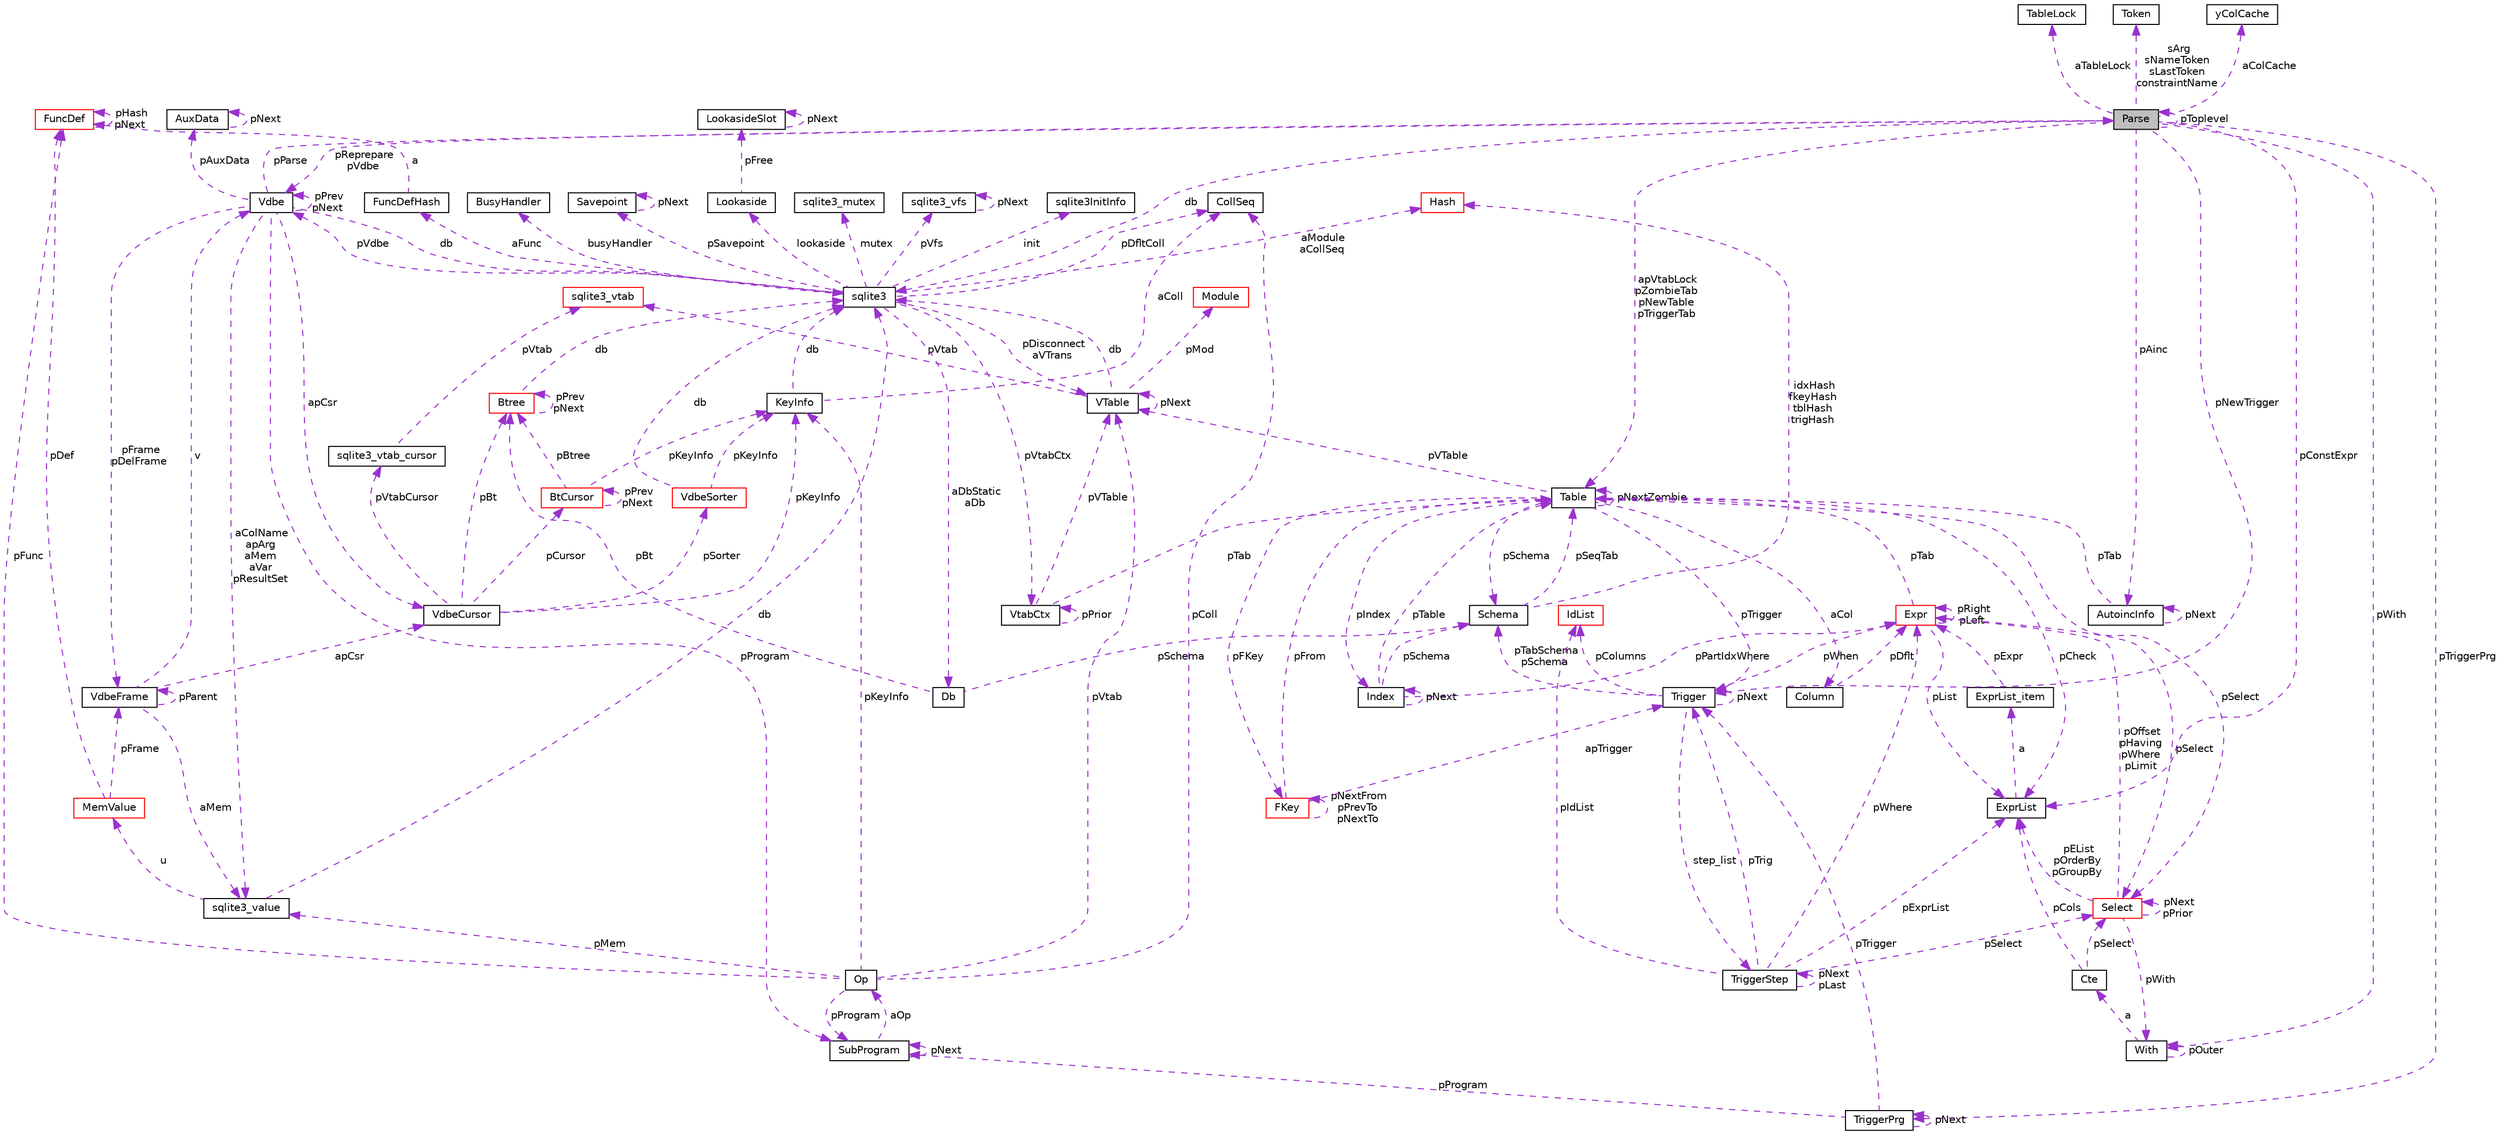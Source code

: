 digraph "Parse"
{
  edge [fontname="Helvetica",fontsize="10",labelfontname="Helvetica",labelfontsize="10"];
  node [fontname="Helvetica",fontsize="10",shape=record];
  Node1 [label="Parse",height=0.2,width=0.4,color="black", fillcolor="grey75", style="filled", fontcolor="black"];
  Node2 -> Node1 [dir="back",color="darkorchid3",fontsize="10",style="dashed",label=" pReprepare\npVdbe" ,fontname="Helvetica"];
  Node2 [label="Vdbe",height=0.2,width=0.4,color="black", fillcolor="white", style="filled",URL="$struct_vdbe.html"];
  Node2 -> Node2 [dir="back",color="darkorchid3",fontsize="10",style="dashed",label=" pPrev\npNext" ,fontname="Helvetica"];
  Node3 -> Node2 [dir="back",color="darkorchid3",fontsize="10",style="dashed",label=" aColName\napArg\naMem\naVar\npResultSet" ,fontname="Helvetica"];
  Node3 [label="sqlite3_value",height=0.2,width=0.4,color="black", fillcolor="white", style="filled",URL="$struct_mem.html"];
  Node4 -> Node3 [dir="back",color="darkorchid3",fontsize="10",style="dashed",label=" u" ,fontname="Helvetica"];
  Node4 [label="MemValue",height=0.2,width=0.4,color="red", fillcolor="white", style="filled",URL="$union_mem_1_1_mem_value.html"];
  Node5 -> Node4 [dir="back",color="darkorchid3",fontsize="10",style="dashed",label=" pFrame" ,fontname="Helvetica"];
  Node5 [label="VdbeFrame",height=0.2,width=0.4,color="black", fillcolor="white", style="filled",URL="$struct_vdbe_frame.html"];
  Node3 -> Node5 [dir="back",color="darkorchid3",fontsize="10",style="dashed",label=" aMem" ,fontname="Helvetica"];
  Node2 -> Node5 [dir="back",color="darkorchid3",fontsize="10",style="dashed",label=" v" ,fontname="Helvetica"];
  Node5 -> Node5 [dir="back",color="darkorchid3",fontsize="10",style="dashed",label=" pParent" ,fontname="Helvetica"];
  Node6 -> Node5 [dir="back",color="darkorchid3",fontsize="10",style="dashed",label=" apCsr" ,fontname="Helvetica"];
  Node6 [label="VdbeCursor",height=0.2,width=0.4,color="black", fillcolor="white", style="filled",URL="$struct_vdbe_cursor.html"];
  Node7 -> Node6 [dir="back",color="darkorchid3",fontsize="10",style="dashed",label=" pCursor" ,fontname="Helvetica"];
  Node7 [label="BtCursor",height=0.2,width=0.4,color="red", fillcolor="white", style="filled",URL="$struct_bt_cursor.html"];
  Node7 -> Node7 [dir="back",color="darkorchid3",fontsize="10",style="dashed",label=" pPrev\npNext" ,fontname="Helvetica"];
  Node8 -> Node7 [dir="back",color="darkorchid3",fontsize="10",style="dashed",label=" pKeyInfo" ,fontname="Helvetica"];
  Node8 [label="KeyInfo",height=0.2,width=0.4,color="black", fillcolor="white", style="filled",URL="$struct_key_info.html"];
  Node9 -> Node8 [dir="back",color="darkorchid3",fontsize="10",style="dashed",label=" db" ,fontname="Helvetica"];
  Node9 [label="sqlite3",height=0.2,width=0.4,color="black", fillcolor="white", style="filled",URL="$structsqlite3.html"];
  Node2 -> Node9 [dir="back",color="darkorchid3",fontsize="10",style="dashed",label=" pVdbe" ,fontname="Helvetica"];
  Node10 -> Node9 [dir="back",color="darkorchid3",fontsize="10",style="dashed",label=" pSavepoint" ,fontname="Helvetica"];
  Node10 [label="Savepoint",height=0.2,width=0.4,color="black", fillcolor="white", style="filled",URL="$struct_savepoint.html"];
  Node10 -> Node10 [dir="back",color="darkorchid3",fontsize="10",style="dashed",label=" pNext" ,fontname="Helvetica"];
  Node11 -> Node9 [dir="back",color="darkorchid3",fontsize="10",style="dashed",label=" aFunc" ,fontname="Helvetica"];
  Node11 [label="FuncDefHash",height=0.2,width=0.4,color="black", fillcolor="white", style="filled",URL="$struct_func_def_hash.html"];
  Node12 -> Node11 [dir="back",color="darkorchid3",fontsize="10",style="dashed",label=" a" ,fontname="Helvetica"];
  Node12 [label="FuncDef",height=0.2,width=0.4,color="red", fillcolor="white", style="filled",URL="$struct_func_def.html"];
  Node12 -> Node12 [dir="back",color="darkorchid3",fontsize="10",style="dashed",label=" pHash\npNext" ,fontname="Helvetica"];
  Node13 -> Node9 [dir="back",color="darkorchid3",fontsize="10",style="dashed",label=" lookaside" ,fontname="Helvetica"];
  Node13 [label="Lookaside",height=0.2,width=0.4,color="black", fillcolor="white", style="filled",URL="$struct_lookaside.html"];
  Node14 -> Node13 [dir="back",color="darkorchid3",fontsize="10",style="dashed",label=" pFree" ,fontname="Helvetica"];
  Node14 [label="LookasideSlot",height=0.2,width=0.4,color="black", fillcolor="white", style="filled",URL="$struct_lookaside_slot.html"];
  Node14 -> Node14 [dir="back",color="darkorchid3",fontsize="10",style="dashed",label=" pNext" ,fontname="Helvetica"];
  Node15 -> Node9 [dir="back",color="darkorchid3",fontsize="10",style="dashed",label=" mutex" ,fontname="Helvetica"];
  Node15 [label="sqlite3_mutex",height=0.2,width=0.4,color="black", fillcolor="white", style="filled",URL="$structsqlite3__mutex.html"];
  Node16 -> Node9 [dir="back",color="darkorchid3",fontsize="10",style="dashed",label=" pVfs" ,fontname="Helvetica"];
  Node16 [label="sqlite3_vfs",height=0.2,width=0.4,color="black", fillcolor="white", style="filled",URL="$structsqlite3__vfs.html"];
  Node16 -> Node16 [dir="back",color="darkorchid3",fontsize="10",style="dashed",label=" pNext" ,fontname="Helvetica"];
  Node17 -> Node9 [dir="back",color="darkorchid3",fontsize="10",style="dashed",label=" init" ,fontname="Helvetica"];
  Node17 [label="sqlite3InitInfo",height=0.2,width=0.4,color="black", fillcolor="white", style="filled",URL="$structsqlite3_1_1sqlite3_init_info.html"];
  Node18 -> Node9 [dir="back",color="darkorchid3",fontsize="10",style="dashed",label=" busyHandler" ,fontname="Helvetica"];
  Node18 [label="BusyHandler",height=0.2,width=0.4,color="black", fillcolor="white", style="filled",URL="$struct_busy_handler.html"];
  Node19 -> Node9 [dir="back",color="darkorchid3",fontsize="10",style="dashed",label=" pVtabCtx" ,fontname="Helvetica"];
  Node19 [label="VtabCtx",height=0.2,width=0.4,color="black", fillcolor="white", style="filled",URL="$struct_vtab_ctx.html"];
  Node19 -> Node19 [dir="back",color="darkorchid3",fontsize="10",style="dashed",label=" pPrior" ,fontname="Helvetica"];
  Node20 -> Node19 [dir="back",color="darkorchid3",fontsize="10",style="dashed",label=" pVTable" ,fontname="Helvetica"];
  Node20 [label="VTable",height=0.2,width=0.4,color="black", fillcolor="white", style="filled",URL="$struct_v_table.html"];
  Node9 -> Node20 [dir="back",color="darkorchid3",fontsize="10",style="dashed",label=" db" ,fontname="Helvetica"];
  Node20 -> Node20 [dir="back",color="darkorchid3",fontsize="10",style="dashed",label=" pNext" ,fontname="Helvetica"];
  Node21 -> Node20 [dir="back",color="darkorchid3",fontsize="10",style="dashed",label=" pMod" ,fontname="Helvetica"];
  Node21 [label="Module",height=0.2,width=0.4,color="red", fillcolor="white", style="filled",URL="$struct_module.html"];
  Node22 -> Node20 [dir="back",color="darkorchid3",fontsize="10",style="dashed",label=" pVtab" ,fontname="Helvetica"];
  Node22 [label="sqlite3_vtab",height=0.2,width=0.4,color="red", fillcolor="white", style="filled",URL="$structsqlite3__vtab.html"];
  Node23 -> Node19 [dir="back",color="darkorchid3",fontsize="10",style="dashed",label=" pTab" ,fontname="Helvetica"];
  Node23 [label="Table",height=0.2,width=0.4,color="black", fillcolor="white", style="filled",URL="$struct_table.html"];
  Node24 -> Node23 [dir="back",color="darkorchid3",fontsize="10",style="dashed",label=" pSchema" ,fontname="Helvetica"];
  Node24 [label="Schema",height=0.2,width=0.4,color="black", fillcolor="white", style="filled",URL="$struct_schema.html"];
  Node23 -> Node24 [dir="back",color="darkorchid3",fontsize="10",style="dashed",label=" pSeqTab" ,fontname="Helvetica"];
  Node25 -> Node24 [dir="back",color="darkorchid3",fontsize="10",style="dashed",label=" idxHash\nfkeyHash\ntblHash\ntrigHash" ,fontname="Helvetica"];
  Node25 [label="Hash",height=0.2,width=0.4,color="red", fillcolor="white", style="filled",URL="$struct_hash.html"];
  Node26 -> Node23 [dir="back",color="darkorchid3",fontsize="10",style="dashed",label=" aCol" ,fontname="Helvetica"];
  Node26 [label="Column",height=0.2,width=0.4,color="black", fillcolor="white", style="filled",URL="$struct_column.html"];
  Node27 -> Node26 [dir="back",color="darkorchid3",fontsize="10",style="dashed",label=" pDflt" ,fontname="Helvetica"];
  Node27 [label="Expr",height=0.2,width=0.4,color="red", fillcolor="white", style="filled",URL="$struct_expr.html"];
  Node27 -> Node27 [dir="back",color="darkorchid3",fontsize="10",style="dashed",label=" pRight\npLeft" ,fontname="Helvetica"];
  Node23 -> Node27 [dir="back",color="darkorchid3",fontsize="10",style="dashed",label=" pTab" ,fontname="Helvetica"];
  Node28 -> Node27 [dir="back",color="darkorchid3",fontsize="10",style="dashed",label=" pSelect" ,fontname="Helvetica"];
  Node28 [label="Select",height=0.2,width=0.4,color="red", fillcolor="white", style="filled",URL="$struct_select.html"];
  Node27 -> Node28 [dir="back",color="darkorchid3",fontsize="10",style="dashed",label=" pOffset\npHaving\npWhere\npLimit" ,fontname="Helvetica"];
  Node29 -> Node28 [dir="back",color="darkorchid3",fontsize="10",style="dashed",label=" pWith" ,fontname="Helvetica"];
  Node29 [label="With",height=0.2,width=0.4,color="black", fillcolor="white", style="filled",URL="$struct_with.html"];
  Node30 -> Node29 [dir="back",color="darkorchid3",fontsize="10",style="dashed",label=" a" ,fontname="Helvetica"];
  Node30 [label="Cte",height=0.2,width=0.4,color="black", fillcolor="white", style="filled",URL="$struct_with_1_1_cte.html"];
  Node28 -> Node30 [dir="back",color="darkorchid3",fontsize="10",style="dashed",label=" pSelect" ,fontname="Helvetica"];
  Node31 -> Node30 [dir="back",color="darkorchid3",fontsize="10",style="dashed",label=" pCols" ,fontname="Helvetica"];
  Node31 [label="ExprList",height=0.2,width=0.4,color="black", fillcolor="white", style="filled",URL="$struct_expr_list.html"];
  Node32 -> Node31 [dir="back",color="darkorchid3",fontsize="10",style="dashed",label=" a" ,fontname="Helvetica"];
  Node32 [label="ExprList_item",height=0.2,width=0.4,color="black", fillcolor="white", style="filled",URL="$struct_expr_list_1_1_expr_list__item.html"];
  Node27 -> Node32 [dir="back",color="darkorchid3",fontsize="10",style="dashed",label=" pExpr" ,fontname="Helvetica"];
  Node29 -> Node29 [dir="back",color="darkorchid3",fontsize="10",style="dashed",label=" pOuter" ,fontname="Helvetica"];
  Node28 -> Node28 [dir="back",color="darkorchid3",fontsize="10",style="dashed",label=" pNext\npPrior" ,fontname="Helvetica"];
  Node31 -> Node28 [dir="back",color="darkorchid3",fontsize="10",style="dashed",label=" pEList\npOrderBy\npGroupBy" ,fontname="Helvetica"];
  Node31 -> Node27 [dir="back",color="darkorchid3",fontsize="10",style="dashed",label=" pList" ,fontname="Helvetica"];
  Node33 -> Node23 [dir="back",color="darkorchid3",fontsize="10",style="dashed",label=" pFKey" ,fontname="Helvetica"];
  Node33 [label="FKey",height=0.2,width=0.4,color="red", fillcolor="white", style="filled",URL="$struct_f_key.html"];
  Node33 -> Node33 [dir="back",color="darkorchid3",fontsize="10",style="dashed",label=" pNextFrom\npPrevTo\npNextTo" ,fontname="Helvetica"];
  Node23 -> Node33 [dir="back",color="darkorchid3",fontsize="10",style="dashed",label=" pFrom" ,fontname="Helvetica"];
  Node34 -> Node33 [dir="back",color="darkorchid3",fontsize="10",style="dashed",label=" apTrigger" ,fontname="Helvetica"];
  Node34 [label="Trigger",height=0.2,width=0.4,color="black", fillcolor="white", style="filled",URL="$struct_trigger.html"];
  Node35 -> Node34 [dir="back",color="darkorchid3",fontsize="10",style="dashed",label=" step_list" ,fontname="Helvetica"];
  Node35 [label="TriggerStep",height=0.2,width=0.4,color="black", fillcolor="white", style="filled",URL="$struct_trigger_step.html"];
  Node35 -> Node35 [dir="back",color="darkorchid3",fontsize="10",style="dashed",label=" pNext\npLast" ,fontname="Helvetica"];
  Node27 -> Node35 [dir="back",color="darkorchid3",fontsize="10",style="dashed",label=" pWhere" ,fontname="Helvetica"];
  Node36 -> Node35 [dir="back",color="darkorchid3",fontsize="10",style="dashed",label=" pIdList" ,fontname="Helvetica"];
  Node36 [label="IdList",height=0.2,width=0.4,color="red", fillcolor="white", style="filled",URL="$struct_id_list.html"];
  Node28 -> Node35 [dir="back",color="darkorchid3",fontsize="10",style="dashed",label=" pSelect" ,fontname="Helvetica"];
  Node34 -> Node35 [dir="back",color="darkorchid3",fontsize="10",style="dashed",label=" pTrig" ,fontname="Helvetica"];
  Node31 -> Node35 [dir="back",color="darkorchid3",fontsize="10",style="dashed",label=" pExprList" ,fontname="Helvetica"];
  Node24 -> Node34 [dir="back",color="darkorchid3",fontsize="10",style="dashed",label=" pTabSchema\npSchema" ,fontname="Helvetica"];
  Node27 -> Node34 [dir="back",color="darkorchid3",fontsize="10",style="dashed",label=" pWhen" ,fontname="Helvetica"];
  Node36 -> Node34 [dir="back",color="darkorchid3",fontsize="10",style="dashed",label=" pColumns" ,fontname="Helvetica"];
  Node34 -> Node34 [dir="back",color="darkorchid3",fontsize="10",style="dashed",label=" pNext" ,fontname="Helvetica"];
  Node20 -> Node23 [dir="back",color="darkorchid3",fontsize="10",style="dashed",label=" pVTable" ,fontname="Helvetica"];
  Node23 -> Node23 [dir="back",color="darkorchid3",fontsize="10",style="dashed",label=" pNextZombie" ,fontname="Helvetica"];
  Node34 -> Node23 [dir="back",color="darkorchid3",fontsize="10",style="dashed",label=" pTrigger" ,fontname="Helvetica"];
  Node28 -> Node23 [dir="back",color="darkorchid3",fontsize="10",style="dashed",label=" pSelect" ,fontname="Helvetica"];
  Node31 -> Node23 [dir="back",color="darkorchid3",fontsize="10",style="dashed",label=" pCheck" ,fontname="Helvetica"];
  Node37 -> Node23 [dir="back",color="darkorchid3",fontsize="10",style="dashed",label=" pIndex" ,fontname="Helvetica"];
  Node37 [label="Index",height=0.2,width=0.4,color="black", fillcolor="white", style="filled",URL="$struct_index.html"];
  Node24 -> Node37 [dir="back",color="darkorchid3",fontsize="10",style="dashed",label=" pSchema" ,fontname="Helvetica"];
  Node27 -> Node37 [dir="back",color="darkorchid3",fontsize="10",style="dashed",label=" pPartIdxWhere" ,fontname="Helvetica"];
  Node23 -> Node37 [dir="back",color="darkorchid3",fontsize="10",style="dashed",label=" pTable" ,fontname="Helvetica"];
  Node37 -> Node37 [dir="back",color="darkorchid3",fontsize="10",style="dashed",label=" pNext" ,fontname="Helvetica"];
  Node38 -> Node9 [dir="back",color="darkorchid3",fontsize="10",style="dashed",label=" pDfltColl" ,fontname="Helvetica"];
  Node38 [label="CollSeq",height=0.2,width=0.4,color="black", fillcolor="white", style="filled",URL="$struct_coll_seq.html"];
  Node20 -> Node9 [dir="back",color="darkorchid3",fontsize="10",style="dashed",label=" pDisconnect\naVTrans" ,fontname="Helvetica"];
  Node39 -> Node9 [dir="back",color="darkorchid3",fontsize="10",style="dashed",label=" aDbStatic\naDb" ,fontname="Helvetica"];
  Node39 [label="Db",height=0.2,width=0.4,color="black", fillcolor="white", style="filled",URL="$struct_db.html"];
  Node24 -> Node39 [dir="back",color="darkorchid3",fontsize="10",style="dashed",label=" pSchema" ,fontname="Helvetica"];
  Node40 -> Node39 [dir="back",color="darkorchid3",fontsize="10",style="dashed",label=" pBt" ,fontname="Helvetica"];
  Node40 [label="Btree",height=0.2,width=0.4,color="red", fillcolor="white", style="filled",URL="$struct_btree.html"];
  Node9 -> Node40 [dir="back",color="darkorchid3",fontsize="10",style="dashed",label=" db" ,fontname="Helvetica"];
  Node40 -> Node40 [dir="back",color="darkorchid3",fontsize="10",style="dashed",label=" pPrev\npNext" ,fontname="Helvetica"];
  Node25 -> Node9 [dir="back",color="darkorchid3",fontsize="10",style="dashed",label=" aModule\naCollSeq" ,fontname="Helvetica"];
  Node38 -> Node8 [dir="back",color="darkorchid3",fontsize="10",style="dashed",label=" aColl" ,fontname="Helvetica"];
  Node40 -> Node7 [dir="back",color="darkorchid3",fontsize="10",style="dashed",label=" pBtree" ,fontname="Helvetica"];
  Node41 -> Node6 [dir="back",color="darkorchid3",fontsize="10",style="dashed",label=" pVtabCursor" ,fontname="Helvetica"];
  Node41 [label="sqlite3_vtab_cursor",height=0.2,width=0.4,color="black", fillcolor="white", style="filled",URL="$structsqlite3__vtab__cursor.html"];
  Node22 -> Node41 [dir="back",color="darkorchid3",fontsize="10",style="dashed",label=" pVtab" ,fontname="Helvetica"];
  Node42 -> Node6 [dir="back",color="darkorchid3",fontsize="10",style="dashed",label=" pSorter" ,fontname="Helvetica"];
  Node42 [label="VdbeSorter",height=0.2,width=0.4,color="red", fillcolor="white", style="filled",URL="$struct_vdbe_sorter.html"];
  Node9 -> Node42 [dir="back",color="darkorchid3",fontsize="10",style="dashed",label=" db" ,fontname="Helvetica"];
  Node8 -> Node42 [dir="back",color="darkorchid3",fontsize="10",style="dashed",label=" pKeyInfo" ,fontname="Helvetica"];
  Node8 -> Node6 [dir="back",color="darkorchid3",fontsize="10",style="dashed",label=" pKeyInfo" ,fontname="Helvetica"];
  Node40 -> Node6 [dir="back",color="darkorchid3",fontsize="10",style="dashed",label=" pBt" ,fontname="Helvetica"];
  Node12 -> Node4 [dir="back",color="darkorchid3",fontsize="10",style="dashed",label=" pDef" ,fontname="Helvetica"];
  Node9 -> Node3 [dir="back",color="darkorchid3",fontsize="10",style="dashed",label=" db" ,fontname="Helvetica"];
  Node9 -> Node2 [dir="back",color="darkorchid3",fontsize="10",style="dashed",label=" db" ,fontname="Helvetica"];
  Node5 -> Node2 [dir="back",color="darkorchid3",fontsize="10",style="dashed",label=" pFrame\npDelFrame" ,fontname="Helvetica"];
  Node43 -> Node2 [dir="back",color="darkorchid3",fontsize="10",style="dashed",label=" pAuxData" ,fontname="Helvetica"];
  Node43 [label="AuxData",height=0.2,width=0.4,color="black", fillcolor="white", style="filled",URL="$struct_aux_data.html"];
  Node43 -> Node43 [dir="back",color="darkorchid3",fontsize="10",style="dashed",label=" pNext" ,fontname="Helvetica"];
  Node44 -> Node2 [dir="back",color="darkorchid3",fontsize="10",style="dashed",label=" pProgram" ,fontname="Helvetica"];
  Node44 [label="SubProgram",height=0.2,width=0.4,color="black", fillcolor="white", style="filled",URL="$struct_sub_program.html"];
  Node44 -> Node44 [dir="back",color="darkorchid3",fontsize="10",style="dashed",label=" pNext" ,fontname="Helvetica"];
  Node45 -> Node44 [dir="back",color="darkorchid3",fontsize="10",style="dashed",label=" aOp" ,fontname="Helvetica"];
  Node45 [label="Op",height=0.2,width=0.4,color="black", fillcolor="white", style="filled",URL="$struct_vdbe_op.html"];
  Node3 -> Node45 [dir="back",color="darkorchid3",fontsize="10",style="dashed",label=" pMem" ,fontname="Helvetica"];
  Node38 -> Node45 [dir="back",color="darkorchid3",fontsize="10",style="dashed",label=" pColl" ,fontname="Helvetica"];
  Node20 -> Node45 [dir="back",color="darkorchid3",fontsize="10",style="dashed",label=" pVtab" ,fontname="Helvetica"];
  Node44 -> Node45 [dir="back",color="darkorchid3",fontsize="10",style="dashed",label=" pProgram" ,fontname="Helvetica"];
  Node8 -> Node45 [dir="back",color="darkorchid3",fontsize="10",style="dashed",label=" pKeyInfo" ,fontname="Helvetica"];
  Node12 -> Node45 [dir="back",color="darkorchid3",fontsize="10",style="dashed",label=" pFunc" ,fontname="Helvetica"];
  Node6 -> Node2 [dir="back",color="darkorchid3",fontsize="10",style="dashed",label=" apCsr" ,fontname="Helvetica"];
  Node1 -> Node2 [dir="back",color="darkorchid3",fontsize="10",style="dashed",label=" pParse" ,fontname="Helvetica"];
  Node9 -> Node1 [dir="back",color="darkorchid3",fontsize="10",style="dashed",label=" db" ,fontname="Helvetica"];
  Node46 -> Node1 [dir="back",color="darkorchid3",fontsize="10",style="dashed",label=" aTableLock" ,fontname="Helvetica"];
  Node46 [label="TableLock",height=0.2,width=0.4,color="black", fillcolor="white", style="filled",URL="$struct_table_lock.html"];
  Node47 -> Node1 [dir="back",color="darkorchid3",fontsize="10",style="dashed",label=" sArg\nsNameToken\nsLastToken\nconstraintName" ,fontname="Helvetica"];
  Node47 [label="Token",height=0.2,width=0.4,color="black", fillcolor="white", style="filled",URL="$struct_token.html"];
  Node29 -> Node1 [dir="back",color="darkorchid3",fontsize="10",style="dashed",label=" pWith" ,fontname="Helvetica"];
  Node48 -> Node1 [dir="back",color="darkorchid3",fontsize="10",style="dashed",label=" aColCache" ,fontname="Helvetica"];
  Node48 [label="yColCache",height=0.2,width=0.4,color="black", fillcolor="white", style="filled",URL="$struct_parse_1_1y_col_cache.html"];
  Node23 -> Node1 [dir="back",color="darkorchid3",fontsize="10",style="dashed",label=" apVtabLock\npZombieTab\npNewTable\npTriggerTab" ,fontname="Helvetica"];
  Node34 -> Node1 [dir="back",color="darkorchid3",fontsize="10",style="dashed",label=" pNewTrigger" ,fontname="Helvetica"];
  Node49 -> Node1 [dir="back",color="darkorchid3",fontsize="10",style="dashed",label=" pTriggerPrg" ,fontname="Helvetica"];
  Node49 [label="TriggerPrg",height=0.2,width=0.4,color="black", fillcolor="white", style="filled",URL="$struct_trigger_prg.html"];
  Node44 -> Node49 [dir="back",color="darkorchid3",fontsize="10",style="dashed",label=" pProgram" ,fontname="Helvetica"];
  Node34 -> Node49 [dir="back",color="darkorchid3",fontsize="10",style="dashed",label=" pTrigger" ,fontname="Helvetica"];
  Node49 -> Node49 [dir="back",color="darkorchid3",fontsize="10",style="dashed",label=" pNext" ,fontname="Helvetica"];
  Node50 -> Node1 [dir="back",color="darkorchid3",fontsize="10",style="dashed",label=" pAinc" ,fontname="Helvetica"];
  Node50 [label="AutoincInfo",height=0.2,width=0.4,color="black", fillcolor="white", style="filled",URL="$struct_autoinc_info.html"];
  Node23 -> Node50 [dir="back",color="darkorchid3",fontsize="10",style="dashed",label=" pTab" ,fontname="Helvetica"];
  Node50 -> Node50 [dir="back",color="darkorchid3",fontsize="10",style="dashed",label=" pNext" ,fontname="Helvetica"];
  Node31 -> Node1 [dir="back",color="darkorchid3",fontsize="10",style="dashed",label=" pConstExpr" ,fontname="Helvetica"];
  Node1 -> Node1 [dir="back",color="darkorchid3",fontsize="10",style="dashed",label=" pToplevel" ,fontname="Helvetica"];
}
